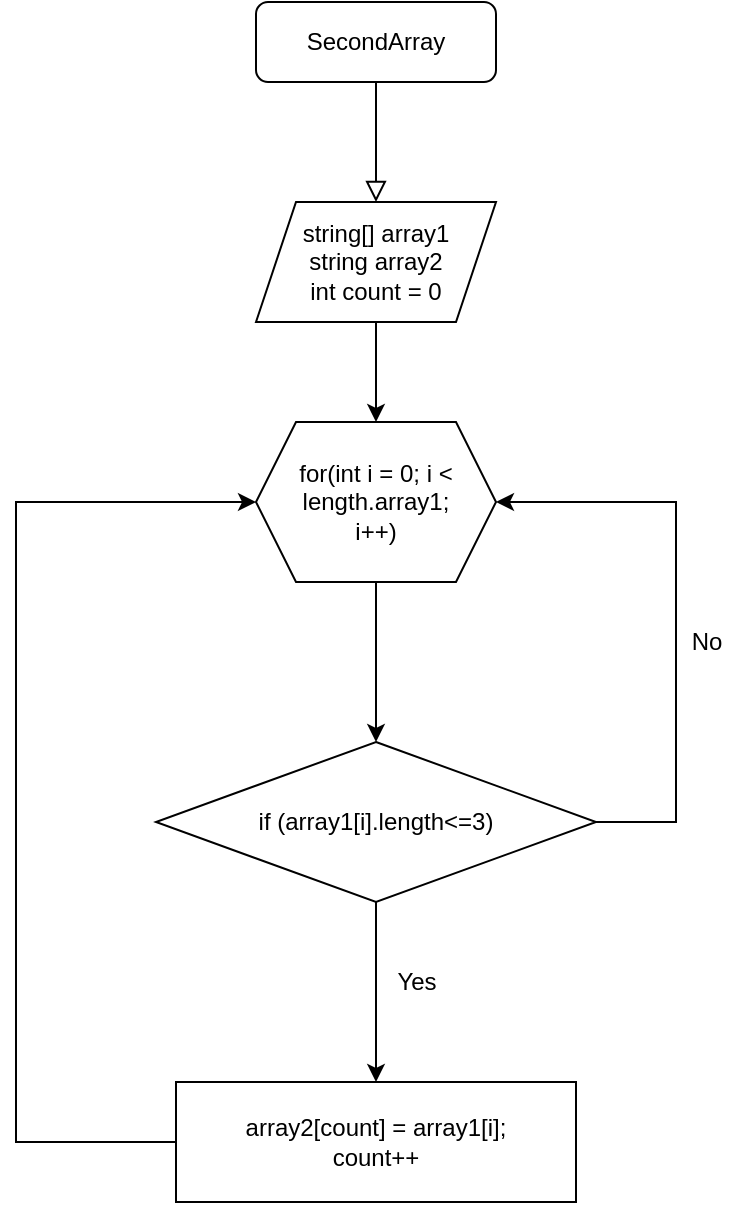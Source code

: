 <mxfile version="13.9.9" type="device"><diagram id="C5RBs43oDa-KdzZeNtuy" name="Page-1"><mxGraphModel dx="1092" dy="494" grid="1" gridSize="10" guides="1" tooltips="1" connect="1" arrows="1" fold="1" page="1" pageScale="1" pageWidth="827" pageHeight="1169" math="0" shadow="0"><root><mxCell id="WIyWlLk6GJQsqaUBKTNV-0"/><mxCell id="WIyWlLk6GJQsqaUBKTNV-1" parent="WIyWlLk6GJQsqaUBKTNV-0"/><mxCell id="WIyWlLk6GJQsqaUBKTNV-2" value="" style="rounded=0;html=1;jettySize=auto;orthogonalLoop=1;fontSize=11;endArrow=block;endFill=0;endSize=8;strokeWidth=1;shadow=0;labelBackgroundColor=none;edgeStyle=orthogonalEdgeStyle;entryX=0.5;entryY=0;entryDx=0;entryDy=0;" parent="WIyWlLk6GJQsqaUBKTNV-1" source="WIyWlLk6GJQsqaUBKTNV-3" target="mBcLyc4yFntFWd8mgq7H-1" edge="1"><mxGeometry relative="1" as="geometry"><mxPoint x="220" y="170" as="targetPoint"/></mxGeometry></mxCell><mxCell id="WIyWlLk6GJQsqaUBKTNV-3" value="SecondArray" style="rounded=1;whiteSpace=wrap;html=1;fontSize=12;glass=0;strokeWidth=1;shadow=0;" parent="WIyWlLk6GJQsqaUBKTNV-1" vertex="1"><mxGeometry x="160" y="80" width="120" height="40" as="geometry"/></mxCell><mxCell id="mBcLyc4yFntFWd8mgq7H-3" value="" style="edgeStyle=orthogonalEdgeStyle;rounded=0;orthogonalLoop=1;jettySize=auto;html=1;" edge="1" parent="WIyWlLk6GJQsqaUBKTNV-1" source="mBcLyc4yFntFWd8mgq7H-1"><mxGeometry relative="1" as="geometry"><mxPoint x="220" y="290" as="targetPoint"/></mxGeometry></mxCell><mxCell id="mBcLyc4yFntFWd8mgq7H-1" value="string[] array1&lt;br&gt;string array2&lt;br&gt;int count = 0" style="shape=parallelogram;perimeter=parallelogramPerimeter;whiteSpace=wrap;html=1;fixedSize=1;" vertex="1" parent="WIyWlLk6GJQsqaUBKTNV-1"><mxGeometry x="160" y="180" width="120" height="60" as="geometry"/></mxCell><mxCell id="mBcLyc4yFntFWd8mgq7H-6" value="" style="edgeStyle=orthogonalEdgeStyle;rounded=0;orthogonalLoop=1;jettySize=auto;html=1;" edge="1" parent="WIyWlLk6GJQsqaUBKTNV-1" source="mBcLyc4yFntFWd8mgq7H-4" target="mBcLyc4yFntFWd8mgq7H-5"><mxGeometry relative="1" as="geometry"/></mxCell><mxCell id="mBcLyc4yFntFWd8mgq7H-4" value="for(int i = 0; i &amp;lt; length.array1;&lt;br&gt;i++)" style="shape=hexagon;perimeter=hexagonPerimeter2;whiteSpace=wrap;html=1;fixedSize=1;" vertex="1" parent="WIyWlLk6GJQsqaUBKTNV-1"><mxGeometry x="160" y="290" width="120" height="80" as="geometry"/></mxCell><mxCell id="mBcLyc4yFntFWd8mgq7H-8" value="" style="edgeStyle=orthogonalEdgeStyle;rounded=0;orthogonalLoop=1;jettySize=auto;html=1;" edge="1" parent="WIyWlLk6GJQsqaUBKTNV-1" source="mBcLyc4yFntFWd8mgq7H-5" target="mBcLyc4yFntFWd8mgq7H-7"><mxGeometry relative="1" as="geometry"/></mxCell><mxCell id="mBcLyc4yFntFWd8mgq7H-11" value="" style="edgeStyle=orthogonalEdgeStyle;rounded=0;orthogonalLoop=1;jettySize=auto;html=1;entryX=1;entryY=0.5;entryDx=0;entryDy=0;" edge="1" parent="WIyWlLk6GJQsqaUBKTNV-1" source="mBcLyc4yFntFWd8mgq7H-5" target="mBcLyc4yFntFWd8mgq7H-4"><mxGeometry relative="1" as="geometry"><mxPoint x="460" y="490" as="targetPoint"/><Array as="points"><mxPoint x="370" y="490"/><mxPoint x="370" y="330"/></Array></mxGeometry></mxCell><mxCell id="mBcLyc4yFntFWd8mgq7H-5" value="if (array1[i].length&amp;lt;=3)" style="rhombus;whiteSpace=wrap;html=1;" vertex="1" parent="WIyWlLk6GJQsqaUBKTNV-1"><mxGeometry x="110" y="450" width="220" height="80" as="geometry"/></mxCell><mxCell id="mBcLyc4yFntFWd8mgq7H-13" style="edgeStyle=orthogonalEdgeStyle;rounded=0;orthogonalLoop=1;jettySize=auto;html=1;entryX=0;entryY=0.5;entryDx=0;entryDy=0;" edge="1" parent="WIyWlLk6GJQsqaUBKTNV-1" source="mBcLyc4yFntFWd8mgq7H-7" target="mBcLyc4yFntFWd8mgq7H-4"><mxGeometry relative="1" as="geometry"><Array as="points"><mxPoint x="40" y="650"/><mxPoint x="40" y="330"/></Array></mxGeometry></mxCell><mxCell id="mBcLyc4yFntFWd8mgq7H-7" value="array2[count] = array1[i];&lt;br&gt;count++" style="whiteSpace=wrap;html=1;" vertex="1" parent="WIyWlLk6GJQsqaUBKTNV-1"><mxGeometry x="120" y="620" width="200" height="60" as="geometry"/></mxCell><mxCell id="mBcLyc4yFntFWd8mgq7H-9" value="Yes" style="text;html=1;align=center;verticalAlign=middle;resizable=0;points=[];autosize=1;" vertex="1" parent="WIyWlLk6GJQsqaUBKTNV-1"><mxGeometry x="220" y="560" width="40" height="20" as="geometry"/></mxCell><mxCell id="mBcLyc4yFntFWd8mgq7H-12" value="No" style="text;html=1;align=center;verticalAlign=middle;resizable=0;points=[];autosize=1;" vertex="1" parent="WIyWlLk6GJQsqaUBKTNV-1"><mxGeometry x="370" y="390" width="30" height="20" as="geometry"/></mxCell></root></mxGraphModel></diagram></mxfile>